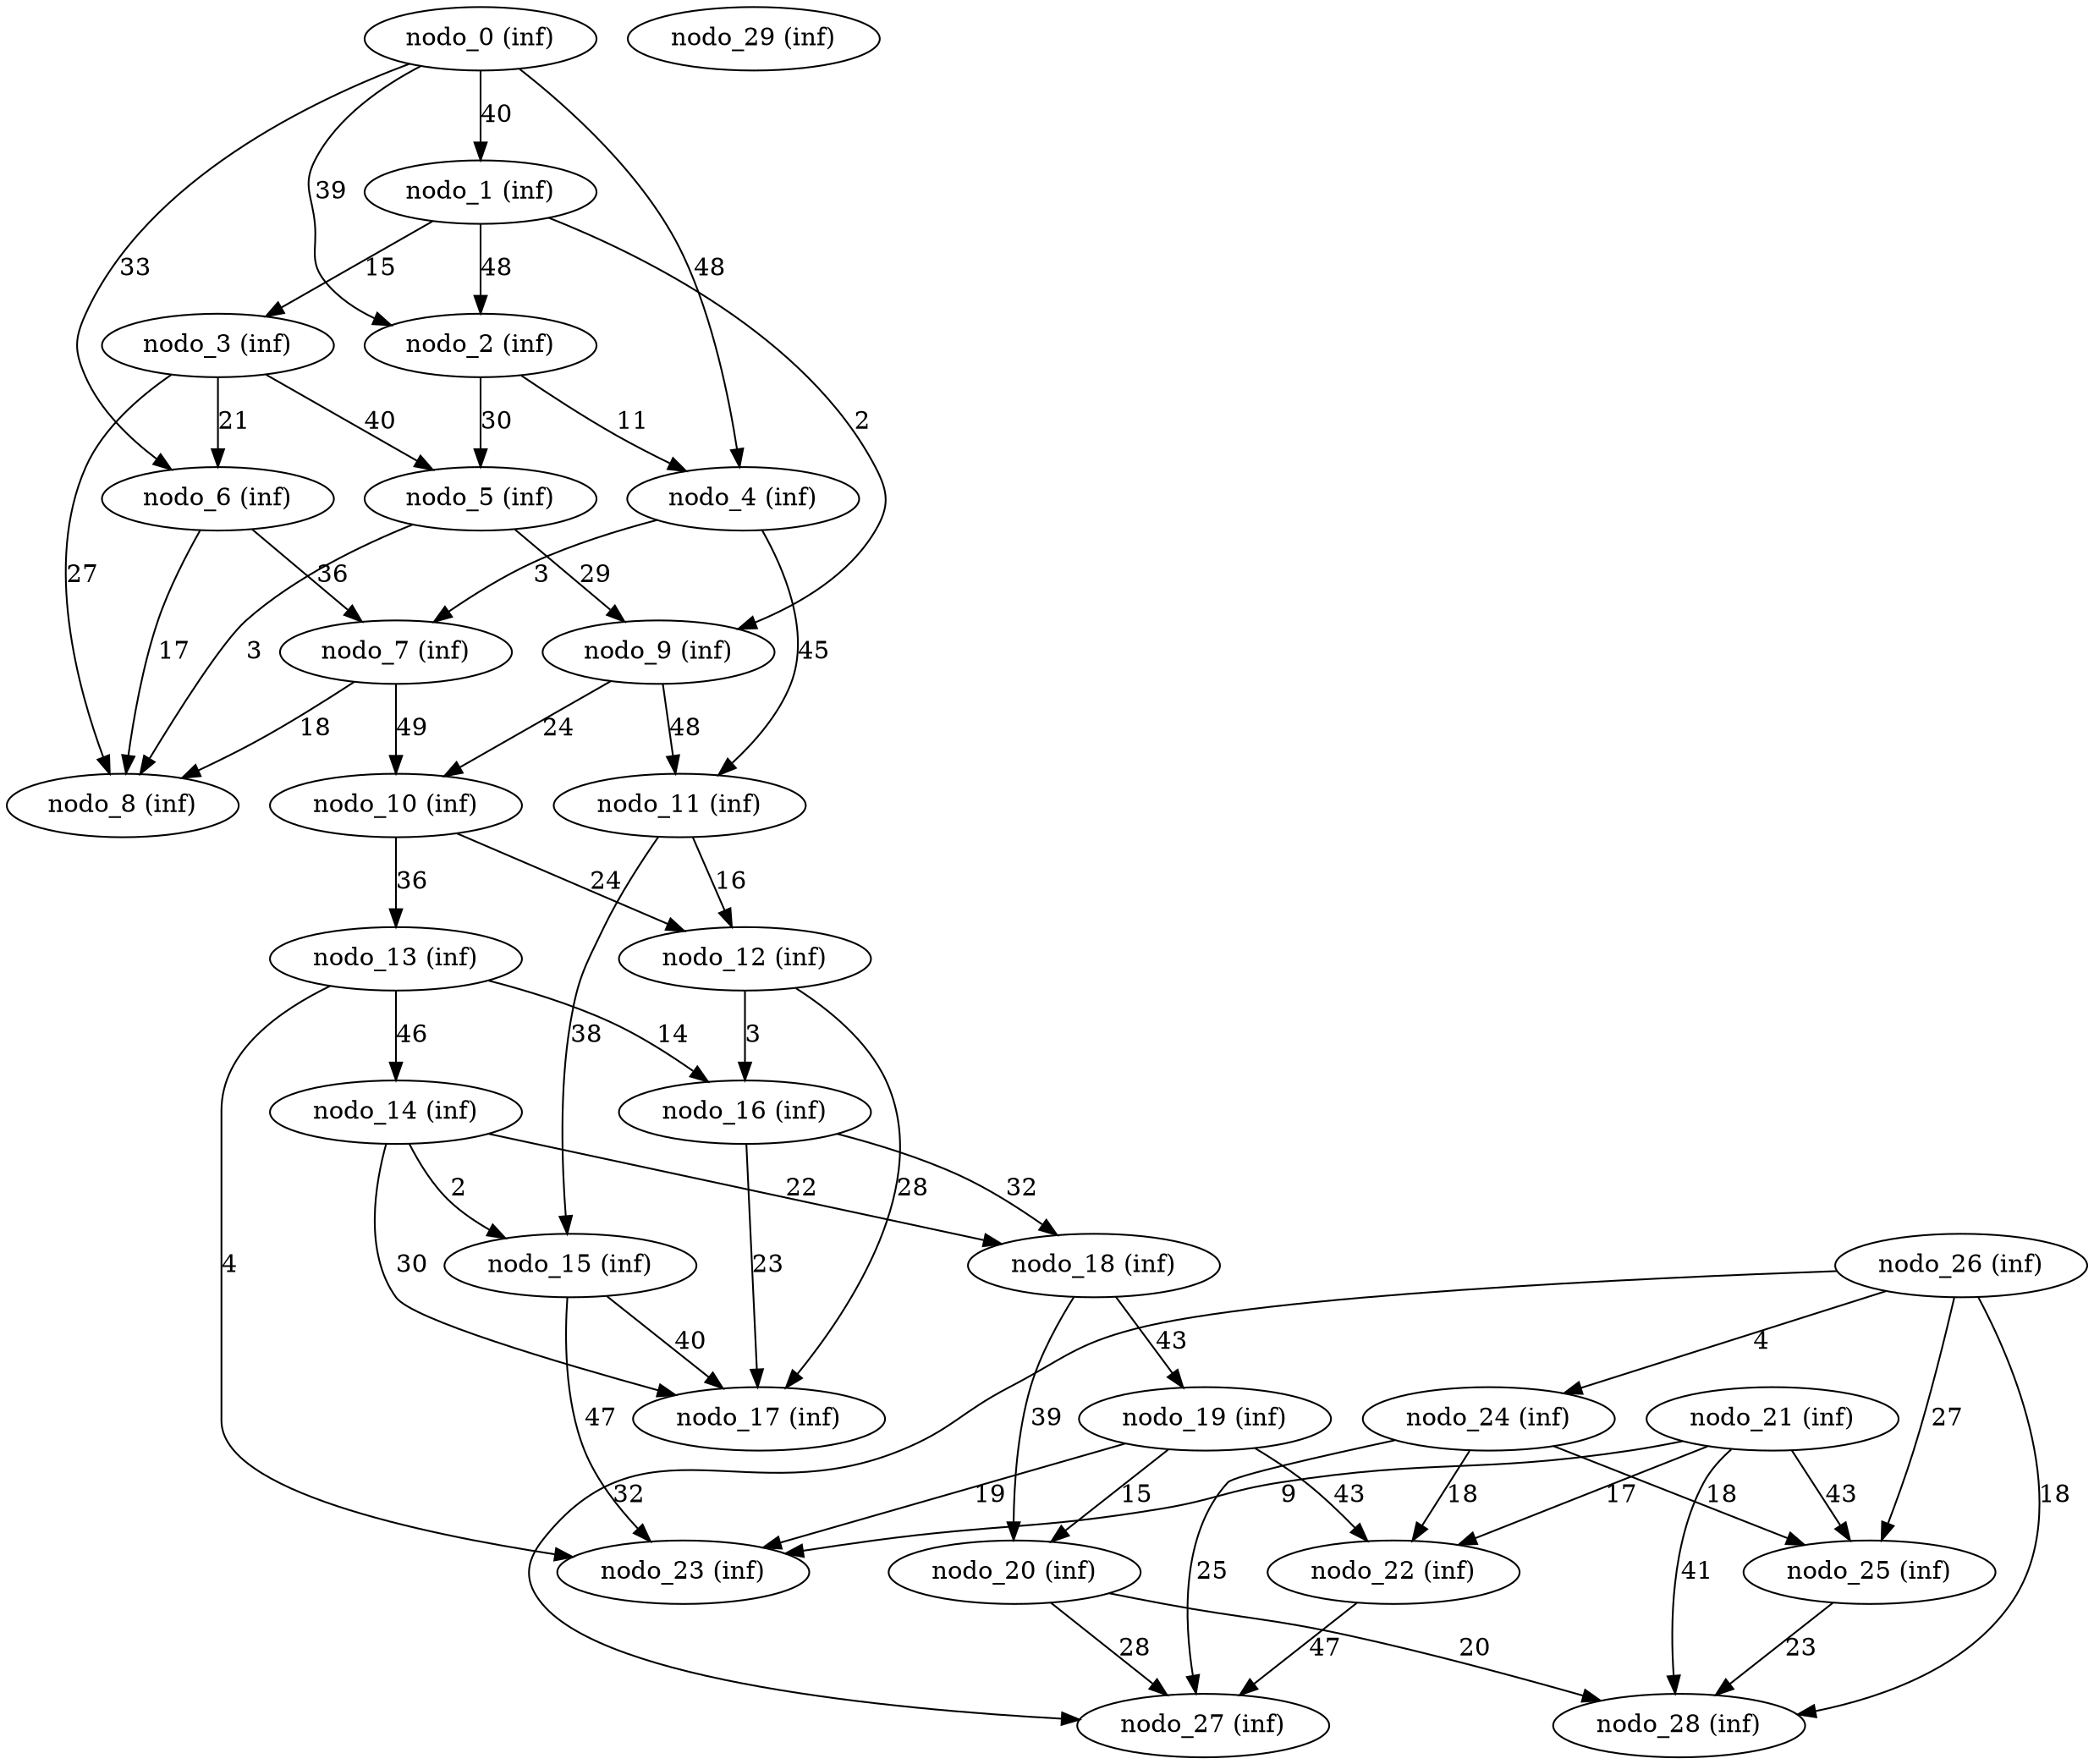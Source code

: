 digraph grafoBarabasiAlbert_n_30_d_4 {
"nodo_0 (inf)";
"nodo_1 (inf)";
"nodo_2 (inf)";
"nodo_3 (inf)";
"nodo_4 (inf)";
"nodo_5 (inf)";
"nodo_6 (inf)";
"nodo_7 (inf)";
"nodo_8 (inf)";
"nodo_9 (inf)";
"nodo_10 (inf)";
"nodo_11 (inf)";
"nodo_12 (inf)";
"nodo_13 (inf)";
"nodo_14 (inf)";
"nodo_15 (inf)";
"nodo_16 (inf)";
"nodo_17 (inf)";
"nodo_18 (inf)";
"nodo_19 (inf)";
"nodo_20 (inf)";
"nodo_21 (inf)";
"nodo_22 (inf)";
"nodo_23 (inf)";
"nodo_24 (inf)";
"nodo_25 (inf)";
"nodo_26 (inf)";
"nodo_27 (inf)";
"nodo_28 (inf)";
"nodo_29 (inf)";
"nodo_0 (inf)" -> "nodo_1 (inf)" [label=40 weight=40];
"nodo_0 (inf)" -> "nodo_2 (inf)" [label=39 weight=39];
"nodo_0 (inf)" -> "nodo_4 (inf)" [label=48 weight=48];
"nodo_0 (inf)" -> "nodo_6 (inf)" [label=33 weight=33];
"nodo_1 (inf)" -> "nodo_2 (inf)" [label=48 weight=48];
"nodo_1 (inf)" -> "nodo_3 (inf)" [label=15 weight=15];
"nodo_1 (inf)" -> "nodo_9 (inf)" [label=2 weight=2];
"nodo_2 (inf)" -> "nodo_4 (inf)" [label=11 weight=11];
"nodo_2 (inf)" -> "nodo_5 (inf)" [label=30 weight=30];
"nodo_3 (inf)" -> "nodo_5 (inf)" [label=40 weight=40];
"nodo_3 (inf)" -> "nodo_6 (inf)" [label=21 weight=21];
"nodo_3 (inf)" -> "nodo_8 (inf)" [label=27 weight=27];
"nodo_4 (inf)" -> "nodo_7 (inf)" [label=3 weight=3];
"nodo_4 (inf)" -> "nodo_11 (inf)" [label=45 weight=45];
"nodo_5 (inf)" -> "nodo_8 (inf)" [label=3 weight=3];
"nodo_5 (inf)" -> "nodo_9 (inf)" [label=29 weight=29];
"nodo_6 (inf)" -> "nodo_7 (inf)" [label=36 weight=36];
"nodo_6 (inf)" -> "nodo_8 (inf)" [label=17 weight=17];
"nodo_7 (inf)" -> "nodo_8 (inf)" [label=18 weight=18];
"nodo_7 (inf)" -> "nodo_10 (inf)" [label=49 weight=49];
"nodo_9 (inf)" -> "nodo_10 (inf)" [label=24 weight=24];
"nodo_9 (inf)" -> "nodo_11 (inf)" [label=48 weight=48];
"nodo_10 (inf)" -> "nodo_12 (inf)" [label=24 weight=24];
"nodo_10 (inf)" -> "nodo_13 (inf)" [label=36 weight=36];
"nodo_11 (inf)" -> "nodo_12 (inf)" [label=16 weight=16];
"nodo_11 (inf)" -> "nodo_15 (inf)" [label=38 weight=38];
"nodo_12 (inf)" -> "nodo_16 (inf)" [label=3 weight=3];
"nodo_12 (inf)" -> "nodo_17 (inf)" [label=28 weight=28];
"nodo_13 (inf)" -> "nodo_14 (inf)" [label=46 weight=46];
"nodo_13 (inf)" -> "nodo_16 (inf)" [label=14 weight=14];
"nodo_13 (inf)" -> "nodo_23 (inf)" [label=4 weight=4];
"nodo_14 (inf)" -> "nodo_15 (inf)" [label=2 weight=2];
"nodo_14 (inf)" -> "nodo_17 (inf)" [label=30 weight=30];
"nodo_14 (inf)" -> "nodo_18 (inf)" [label=22 weight=22];
"nodo_15 (inf)" -> "nodo_17 (inf)" [label=40 weight=40];
"nodo_15 (inf)" -> "nodo_23 (inf)" [label=47 weight=47];
"nodo_16 (inf)" -> "nodo_17 (inf)" [label=23 weight=23];
"nodo_16 (inf)" -> "nodo_18 (inf)" [label=32 weight=32];
"nodo_18 (inf)" -> "nodo_19 (inf)" [label=43 weight=43];
"nodo_18 (inf)" -> "nodo_20 (inf)" [label=39 weight=39];
"nodo_19 (inf)" -> "nodo_20 (inf)" [label=15 weight=15];
"nodo_19 (inf)" -> "nodo_22 (inf)" [label=43 weight=43];
"nodo_19 (inf)" -> "nodo_23 (inf)" [label=19 weight=19];
"nodo_20 (inf)" -> "nodo_27 (inf)" [label=28 weight=28];
"nodo_20 (inf)" -> "nodo_28 (inf)" [label=20 weight=20];
"nodo_21 (inf)" -> "nodo_22 (inf)" [label=17 weight=17];
"nodo_21 (inf)" -> "nodo_23 (inf)" [label=9 weight=9];
"nodo_21 (inf)" -> "nodo_25 (inf)" [label=43 weight=43];
"nodo_21 (inf)" -> "nodo_28 (inf)" [label=41 weight=41];
"nodo_22 (inf)" -> "nodo_27 (inf)" [label=47 weight=47];
"nodo_24 (inf)" -> "nodo_22 (inf)" [label=18 weight=18];
"nodo_24 (inf)" -> "nodo_25 (inf)" [label=18 weight=18];
"nodo_24 (inf)" -> "nodo_27 (inf)" [label=25 weight=25];
"nodo_25 (inf)" -> "nodo_28 (inf)" [label=23 weight=23];
"nodo_26 (inf)" -> "nodo_24 (inf)" [label=4 weight=4];
"nodo_26 (inf)" -> "nodo_25 (inf)" [label=27 weight=27];
"nodo_26 (inf)" -> "nodo_27 (inf)" [label=32 weight=32];
"nodo_26 (inf)" -> "nodo_28 (inf)" [label=18 weight=18];
}